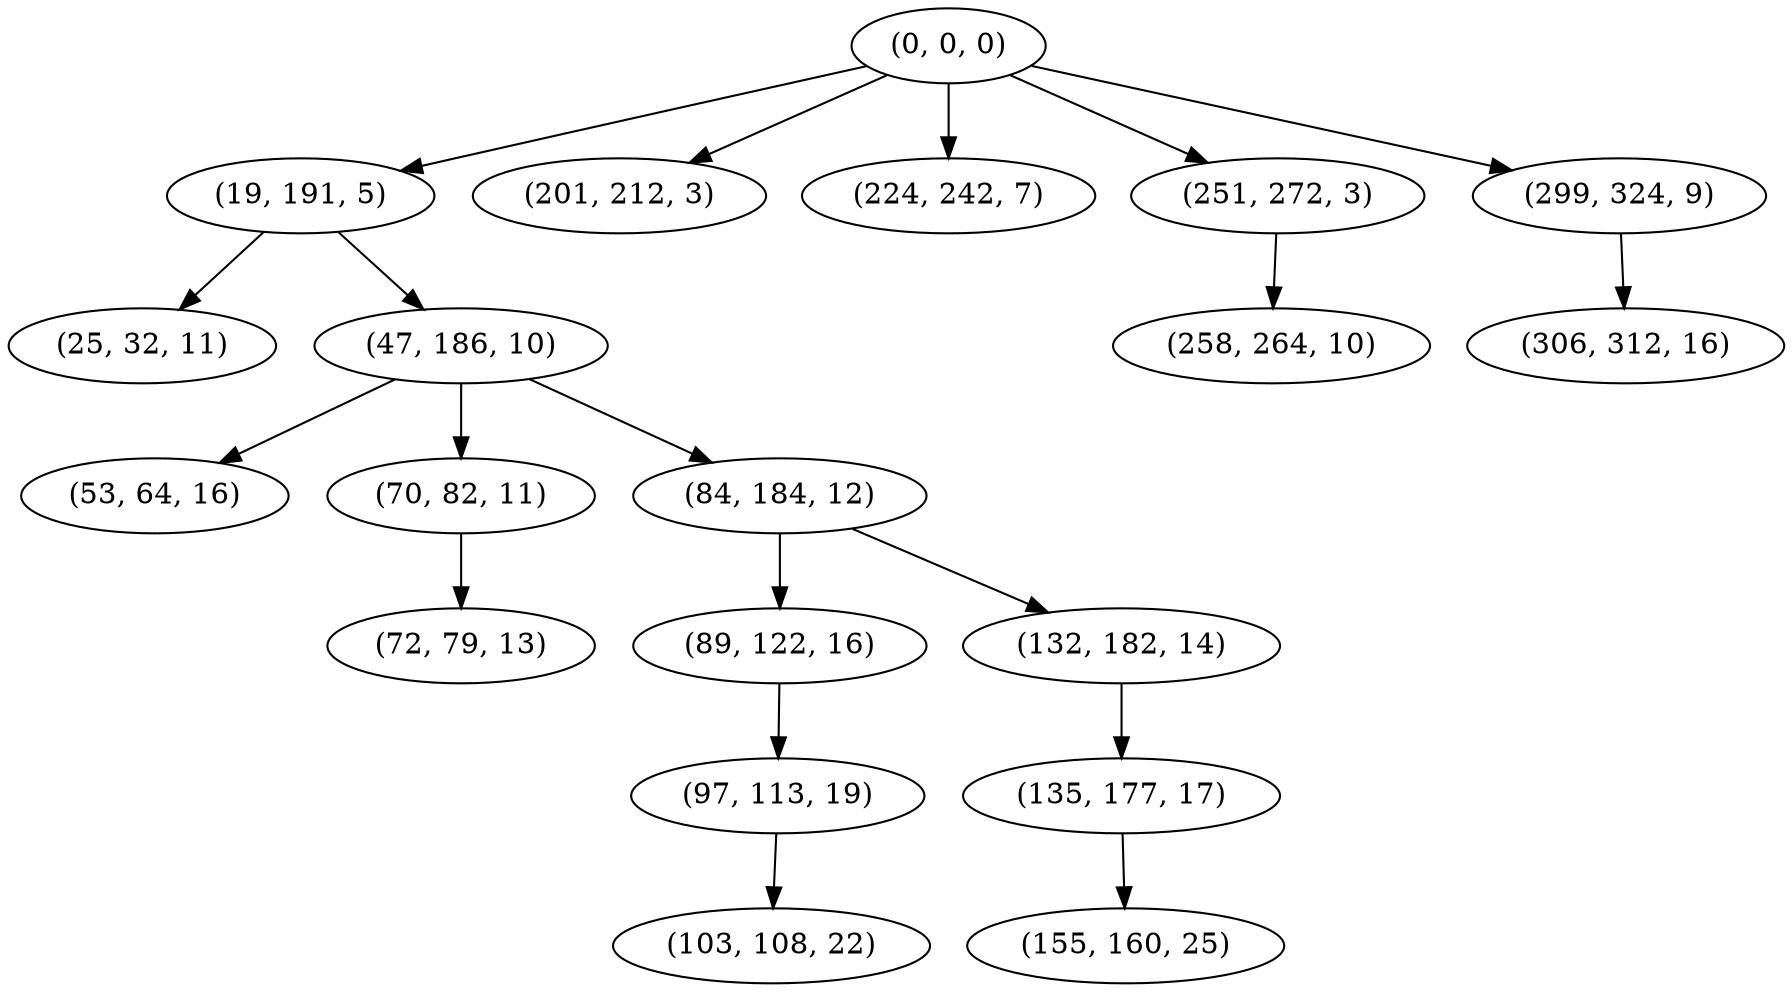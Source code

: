 digraph tree {
    "(0, 0, 0)";
    "(19, 191, 5)";
    "(25, 32, 11)";
    "(47, 186, 10)";
    "(53, 64, 16)";
    "(70, 82, 11)";
    "(72, 79, 13)";
    "(84, 184, 12)";
    "(89, 122, 16)";
    "(97, 113, 19)";
    "(103, 108, 22)";
    "(132, 182, 14)";
    "(135, 177, 17)";
    "(155, 160, 25)";
    "(201, 212, 3)";
    "(224, 242, 7)";
    "(251, 272, 3)";
    "(258, 264, 10)";
    "(299, 324, 9)";
    "(306, 312, 16)";
    "(0, 0, 0)" -> "(19, 191, 5)";
    "(0, 0, 0)" -> "(201, 212, 3)";
    "(0, 0, 0)" -> "(224, 242, 7)";
    "(0, 0, 0)" -> "(251, 272, 3)";
    "(0, 0, 0)" -> "(299, 324, 9)";
    "(19, 191, 5)" -> "(25, 32, 11)";
    "(19, 191, 5)" -> "(47, 186, 10)";
    "(47, 186, 10)" -> "(53, 64, 16)";
    "(47, 186, 10)" -> "(70, 82, 11)";
    "(47, 186, 10)" -> "(84, 184, 12)";
    "(70, 82, 11)" -> "(72, 79, 13)";
    "(84, 184, 12)" -> "(89, 122, 16)";
    "(84, 184, 12)" -> "(132, 182, 14)";
    "(89, 122, 16)" -> "(97, 113, 19)";
    "(97, 113, 19)" -> "(103, 108, 22)";
    "(132, 182, 14)" -> "(135, 177, 17)";
    "(135, 177, 17)" -> "(155, 160, 25)";
    "(251, 272, 3)" -> "(258, 264, 10)";
    "(299, 324, 9)" -> "(306, 312, 16)";
}

